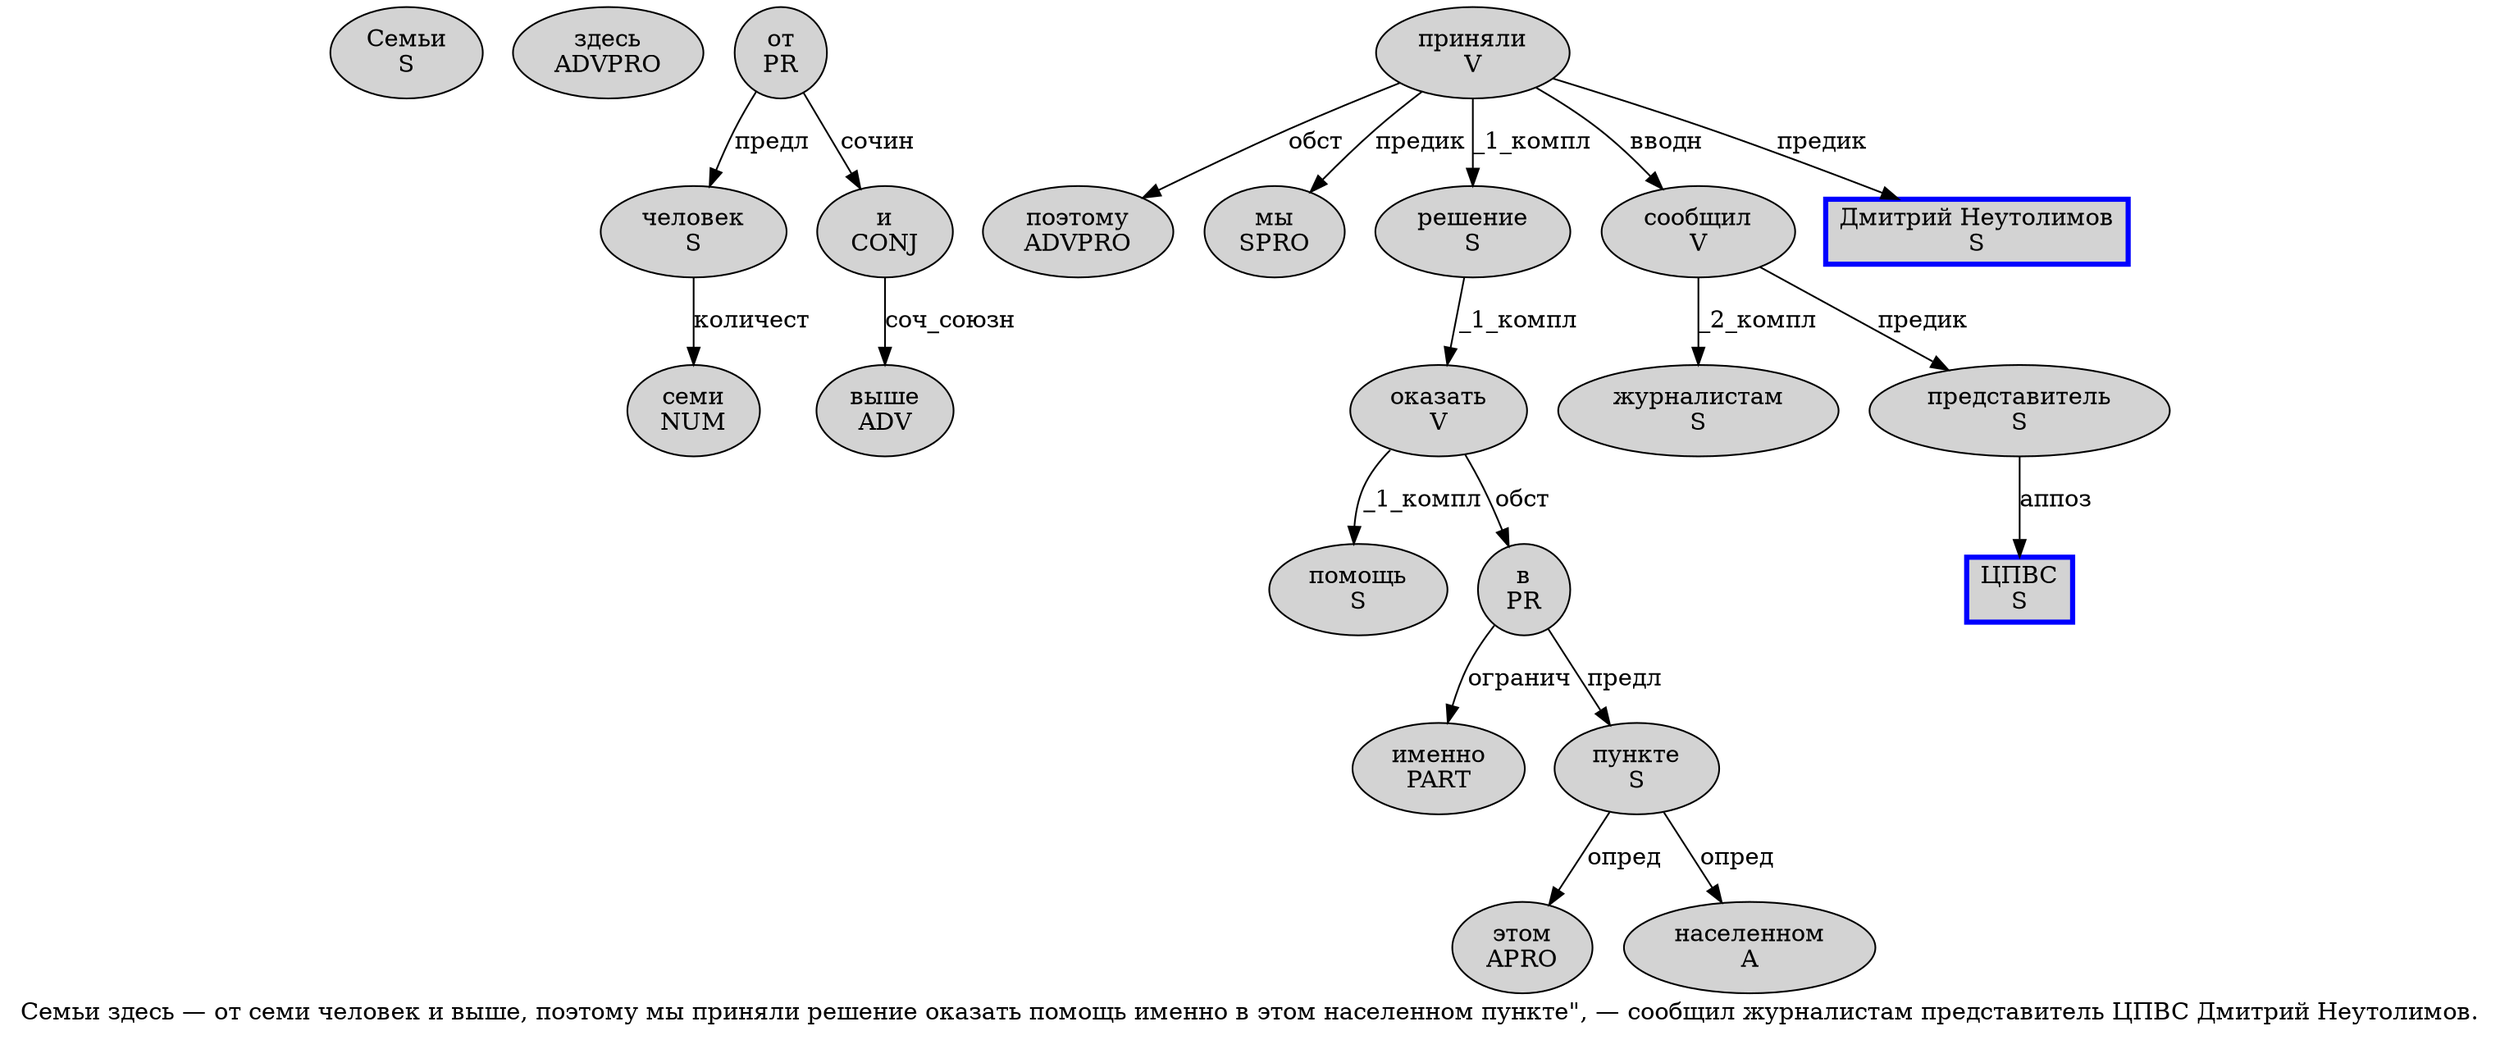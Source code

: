 digraph SENTENCE_1291 {
	graph [label="Семьи здесь — от семи человек и выше, поэтому мы приняли решение оказать помощь именно в этом населенном пункте\", — сообщил журналистам представитель ЦПВС Дмитрий Неутолимов."]
	node [style=filled]
		0 [label="Семьи
S" color="" fillcolor=lightgray penwidth=1 shape=ellipse]
		1 [label="здесь
ADVPRO" color="" fillcolor=lightgray penwidth=1 shape=ellipse]
		3 [label="от
PR" color="" fillcolor=lightgray penwidth=1 shape=ellipse]
		4 [label="семи
NUM" color="" fillcolor=lightgray penwidth=1 shape=ellipse]
		5 [label="человек
S" color="" fillcolor=lightgray penwidth=1 shape=ellipse]
		6 [label="и
CONJ" color="" fillcolor=lightgray penwidth=1 shape=ellipse]
		7 [label="выше
ADV" color="" fillcolor=lightgray penwidth=1 shape=ellipse]
		9 [label="поэтому
ADVPRO" color="" fillcolor=lightgray penwidth=1 shape=ellipse]
		10 [label="мы
SPRO" color="" fillcolor=lightgray penwidth=1 shape=ellipse]
		11 [label="приняли
V" color="" fillcolor=lightgray penwidth=1 shape=ellipse]
		12 [label="решение
S" color="" fillcolor=lightgray penwidth=1 shape=ellipse]
		13 [label="оказать
V" color="" fillcolor=lightgray penwidth=1 shape=ellipse]
		14 [label="помощь
S" color="" fillcolor=lightgray penwidth=1 shape=ellipse]
		15 [label="именно
PART" color="" fillcolor=lightgray penwidth=1 shape=ellipse]
		16 [label="в
PR" color="" fillcolor=lightgray penwidth=1 shape=ellipse]
		17 [label="этом
APRO" color="" fillcolor=lightgray penwidth=1 shape=ellipse]
		18 [label="населенном
A" color="" fillcolor=lightgray penwidth=1 shape=ellipse]
		19 [label="пункте
S" color="" fillcolor=lightgray penwidth=1 shape=ellipse]
		23 [label="сообщил
V" color="" fillcolor=lightgray penwidth=1 shape=ellipse]
		24 [label="журналистам
S" color="" fillcolor=lightgray penwidth=1 shape=ellipse]
		25 [label="представитель
S" color="" fillcolor=lightgray penwidth=1 shape=ellipse]
		26 [label="ЦПВС
S" color=blue fillcolor=lightgray penwidth=3 shape=box]
		27 [label="Дмитрий Неутолимов
S" color=blue fillcolor=lightgray penwidth=3 shape=box]
			3 -> 5 [label="предл"]
			3 -> 6 [label="сочин"]
			5 -> 4 [label="количест"]
			19 -> 17 [label="опред"]
			19 -> 18 [label="опред"]
			16 -> 15 [label="огранич"]
			16 -> 19 [label="предл"]
			23 -> 24 [label="_2_компл"]
			23 -> 25 [label="предик"]
			12 -> 13 [label="_1_компл"]
			13 -> 14 [label="_1_компл"]
			13 -> 16 [label="обст"]
			11 -> 9 [label="обст"]
			11 -> 10 [label="предик"]
			11 -> 12 [label="_1_компл"]
			11 -> 23 [label="вводн"]
			11 -> 27 [label="предик"]
			6 -> 7 [label="соч_союзн"]
			25 -> 26 [label="аппоз"]
}